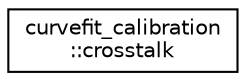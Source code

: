 digraph "Graphical Class Hierarchy"
{
  edge [fontname="Helvetica",fontsize="10",labelfontname="Helvetica",labelfontsize="10"];
  node [fontname="Helvetica",fontsize="10",shape=record];
  rankdir="LR";
  Node1 [label="curvefit_calibration\l::crosstalk",height=0.2,width=0.4,color="black", fillcolor="white", style="filled",URL="$interfacecurvefit__calibration_1_1crosstalk.html",tooltip="Computes the crosstalk errors for a multiple degree-of-freedom data set. "];
}
